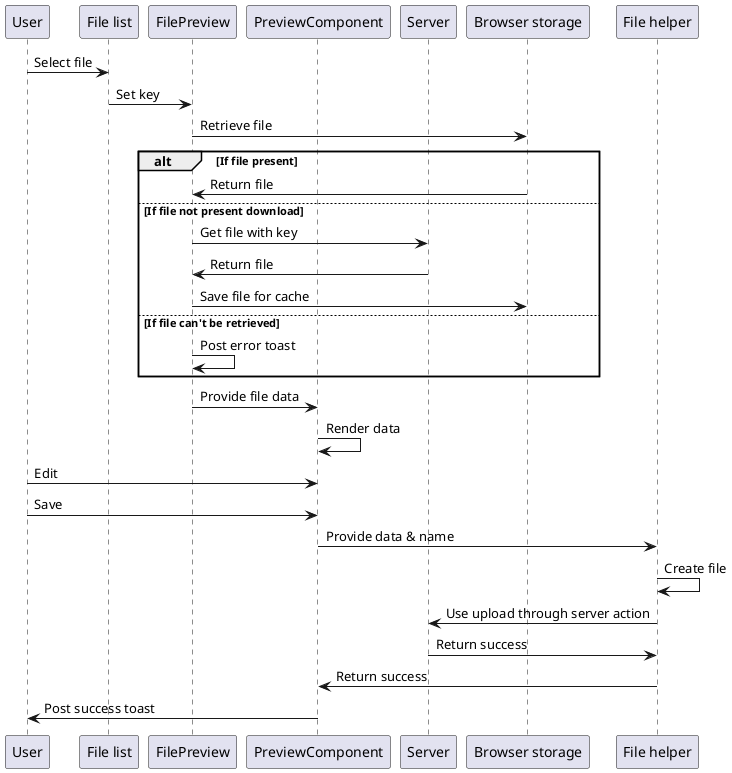 @startuml
participant User as user
participant "File list" as list
participant FilePreview as preview
participant PreviewComponent as pComponent
participant Server as server
participant "Browser storage" as storage
participant "File helper" as fileHelper

user -> list: Select file
list -> preview: Set key
preview -> storage: Retrieve file
alt If file present
  storage -> preview: Return file
else If file not present download
  preview -> server: Get file with key
  server -> preview: Return file
  preview -> storage: Save file for cache
else If file can't be retrieved
  preview -> preview: Post error toast
end
preview -> pComponent: Provide file data
pComponent -> pComponent: Render data
user -> pComponent: Edit
user -> pComponent: Save
pComponent -> fileHelper: Provide data & name
fileHelper -> fileHelper: Create file
fileHelper -> server: Use upload through server action
server -> fileHelper: Return success
fileHelper -> pComponent: Return success
pComponent -> user: Post success toast
@enduml
